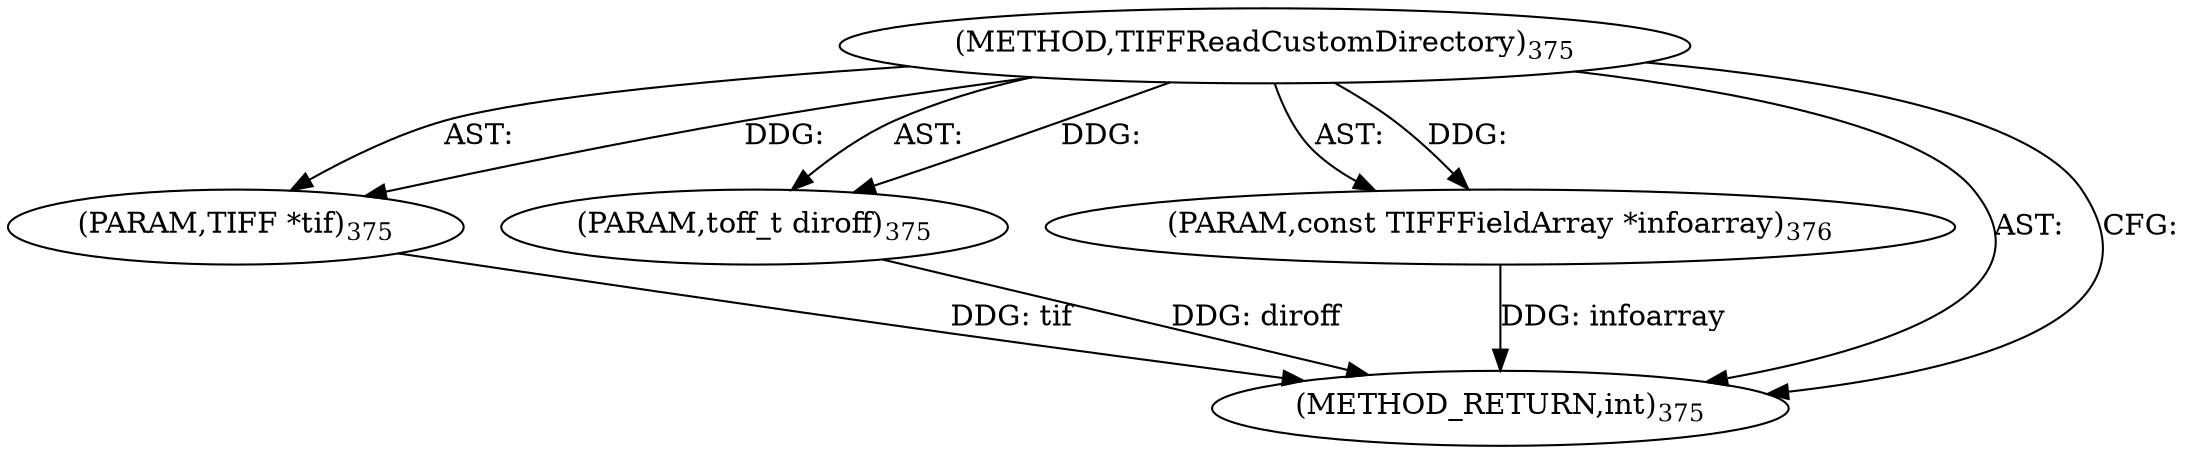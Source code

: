 digraph "TIFFReadCustomDirectory" {  
"8551" [label = <(METHOD,TIFFReadCustomDirectory)<SUB>375</SUB>> ]
"8552" [label = <(PARAM,TIFF *tif)<SUB>375</SUB>> ]
"8553" [label = <(PARAM,toff_t diroff)<SUB>375</SUB>> ]
"8554" [label = <(PARAM,const TIFFFieldArray *infoarray)<SUB>376</SUB>> ]
"8555" [label = <(METHOD_RETURN,int)<SUB>375</SUB>> ]
  "8551" -> "8552"  [ label = "AST: "] 
  "8551" -> "8553"  [ label = "AST: "] 
  "8551" -> "8554"  [ label = "AST: "] 
  "8551" -> "8555"  [ label = "AST: "] 
  "8551" -> "8555"  [ label = "CFG: "] 
  "8552" -> "8555"  [ label = "DDG: tif"] 
  "8553" -> "8555"  [ label = "DDG: diroff"] 
  "8554" -> "8555"  [ label = "DDG: infoarray"] 
  "8551" -> "8552"  [ label = "DDG: "] 
  "8551" -> "8553"  [ label = "DDG: "] 
  "8551" -> "8554"  [ label = "DDG: "] 
}
